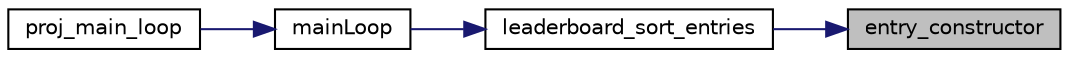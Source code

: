 digraph "entry_constructor"
{
 // LATEX_PDF_SIZE
  edge [fontname="Helvetica",fontsize="10",labelfontname="Helvetica",labelfontsize="10"];
  node [fontname="Helvetica",fontsize="10",shape=record];
  rankdir="RL";
  Node1 [label="entry_constructor",height=0.2,width=0.4,color="black", fillcolor="grey75", style="filled", fontcolor="black",tooltip=" "];
  Node1 -> Node2 [dir="back",color="midnightblue",fontsize="10",style="solid",fontname="Helvetica"];
  Node2 [label="leaderboard_sort_entries",height=0.2,width=0.4,color="black", fillcolor="white", style="filled",URL="$group__leaderboard.html#ga020c63c2214a58a5c33ce4b05e00daf4",tooltip=" "];
  Node2 -> Node3 [dir="back",color="midnightblue",fontsize="10",style="solid",fontname="Helvetica"];
  Node3 [label="mainLoop",height=0.2,width=0.4,color="black", fillcolor="white", style="filled",URL="$group__game.html#ga4da46823eeb8504fffcd2c23a7930258",tooltip=" "];
  Node3 -> Node4 [dir="back",color="midnightblue",fontsize="10",style="solid",fontname="Helvetica"];
  Node4 [label="proj_main_loop",height=0.2,width=0.4,color="black", fillcolor="white", style="filled",URL="$group__proj.html#ga2a16f651eccbd248e1ad3b3b924b143b",tooltip=" "];
}
